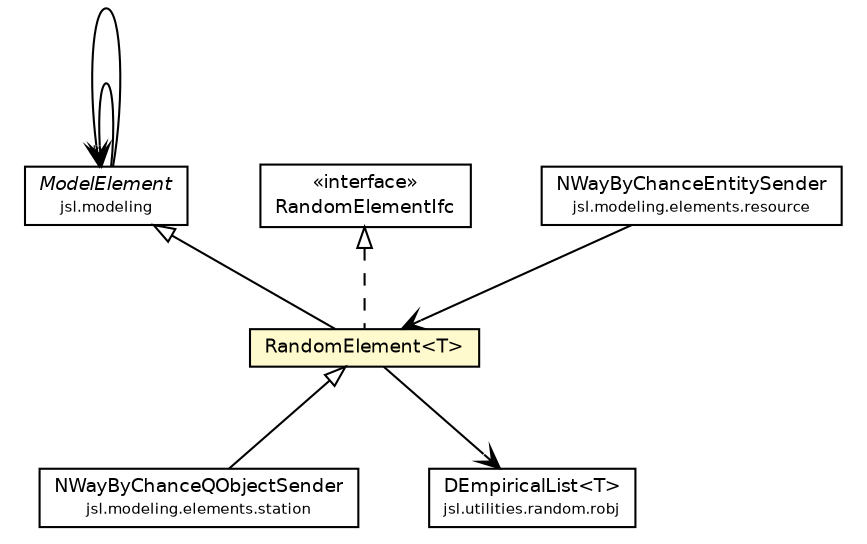#!/usr/local/bin/dot
#
# Class diagram 
# Generated by UMLGraph version 5.4 (http://www.umlgraph.org/)
#

digraph G {
	edge [fontname="Helvetica",fontsize=10,labelfontname="Helvetica",labelfontsize=10];
	node [fontname="Helvetica",fontsize=10,shape=plaintext];
	nodesep=0.25;
	ranksep=0.5;
	// jsl.modeling.ModelElement
	c163851 [label=<<table title="jsl.modeling.ModelElement" border="0" cellborder="1" cellspacing="0" cellpadding="2" port="p" href="../ModelElement.html">
		<tr><td><table border="0" cellspacing="0" cellpadding="1">
<tr><td align="center" balign="center"><font face="Helvetica-Oblique"> ModelElement </font></td></tr>
<tr><td align="center" balign="center"><font point-size="7.0"> jsl.modeling </font></td></tr>
		</table></td></tr>
		</table>>, URL="../ModelElement.html", fontname="Helvetica", fontcolor="black", fontsize=9.0];
	// jsl.modeling.elements.RandomElementIfc
	c163877 [label=<<table title="jsl.modeling.elements.RandomElementIfc" border="0" cellborder="1" cellspacing="0" cellpadding="2" port="p" href="./RandomElementIfc.html">
		<tr><td><table border="0" cellspacing="0" cellpadding="1">
<tr><td align="center" balign="center"> &#171;interface&#187; </td></tr>
<tr><td align="center" balign="center"> RandomElementIfc </td></tr>
		</table></td></tr>
		</table>>, URL="./RandomElementIfc.html", fontname="Helvetica", fontcolor="black", fontsize=9.0];
	// jsl.modeling.elements.RandomElement<T>
	c163878 [label=<<table title="jsl.modeling.elements.RandomElement" border="0" cellborder="1" cellspacing="0" cellpadding="2" port="p" bgcolor="lemonChiffon" href="./RandomElement.html">
		<tr><td><table border="0" cellspacing="0" cellpadding="1">
<tr><td align="center" balign="center"> RandomElement&lt;T&gt; </td></tr>
		</table></td></tr>
		</table>>, URL="./RandomElement.html", fontname="Helvetica", fontcolor="black", fontsize=9.0];
	// jsl.modeling.elements.resource.NWayByChanceEntitySender
	c163970 [label=<<table title="jsl.modeling.elements.resource.NWayByChanceEntitySender" border="0" cellborder="1" cellspacing="0" cellpadding="2" port="p" href="./resource/NWayByChanceEntitySender.html">
		<tr><td><table border="0" cellspacing="0" cellpadding="1">
<tr><td align="center" balign="center"> NWayByChanceEntitySender </td></tr>
<tr><td align="center" balign="center"><font point-size="7.0"> jsl.modeling.elements.resource </font></td></tr>
		</table></td></tr>
		</table>>, URL="./resource/NWayByChanceEntitySender.html", fontname="Helvetica", fontcolor="black", fontsize=9.0];
	// jsl.modeling.elements.station.NWayByChanceQObjectSender
	c164071 [label=<<table title="jsl.modeling.elements.station.NWayByChanceQObjectSender" border="0" cellborder="1" cellspacing="0" cellpadding="2" port="p" href="./station/NWayByChanceQObjectSender.html">
		<tr><td><table border="0" cellspacing="0" cellpadding="1">
<tr><td align="center" balign="center"> NWayByChanceQObjectSender </td></tr>
<tr><td align="center" balign="center"><font point-size="7.0"> jsl.modeling.elements.station </font></td></tr>
		</table></td></tr>
		</table>>, URL="./station/NWayByChanceQObjectSender.html", fontname="Helvetica", fontcolor="black", fontsize=9.0];
	// jsl.utilities.random.robj.DEmpiricalList<T>
	c164262 [label=<<table title="jsl.utilities.random.robj.DEmpiricalList" border="0" cellborder="1" cellspacing="0" cellpadding="2" port="p" href="../../utilities/random/robj/DEmpiricalList.html">
		<tr><td><table border="0" cellspacing="0" cellpadding="1">
<tr><td align="center" balign="center"> DEmpiricalList&lt;T&gt; </td></tr>
<tr><td align="center" balign="center"><font point-size="7.0"> jsl.utilities.random.robj </font></td></tr>
		</table></td></tr>
		</table>>, URL="../../utilities/random/robj/DEmpiricalList.html", fontname="Helvetica", fontcolor="black", fontsize=9.0];
	//jsl.modeling.elements.RandomElement<T> extends jsl.modeling.ModelElement
	c163851:p -> c163878:p [dir=back,arrowtail=empty];
	//jsl.modeling.elements.RandomElement<T> implements jsl.modeling.elements.RandomElementIfc
	c163877:p -> c163878:p [dir=back,arrowtail=empty,style=dashed];
	//jsl.modeling.elements.station.NWayByChanceQObjectSender extends jsl.modeling.elements.RandomElement<jsl.modeling.elements.station.ReceiveQObjectIfc>
	c163878:p -> c164071:p [dir=back,arrowtail=empty];
	// jsl.modeling.ModelElement NAVASSOC jsl.modeling.ModelElement
	c163851:p -> c163851:p [taillabel="", label="", headlabel="*", fontname="Helvetica", fontcolor="black", fontsize=10.0, color="black", arrowhead=open];
	// jsl.modeling.ModelElement NAVASSOC jsl.modeling.ModelElement
	c163851:p -> c163851:p [taillabel="", label="", headlabel="", fontname="Helvetica", fontcolor="black", fontsize=10.0, color="black", arrowhead=open];
	// jsl.modeling.elements.RandomElement<T> NAVASSOC jsl.utilities.random.robj.DEmpiricalList<T>
	c163878:p -> c164262:p [taillabel="", label="", headlabel="", fontname="Helvetica", fontcolor="black", fontsize=10.0, color="black", arrowhead=open];
	// jsl.modeling.elements.resource.NWayByChanceEntitySender NAVASSOC jsl.modeling.elements.RandomElement<T>
	c163970:p -> c163878:p [taillabel="", label="", headlabel="", fontname="Helvetica", fontcolor="black", fontsize=10.0, color="black", arrowhead=open];
}

